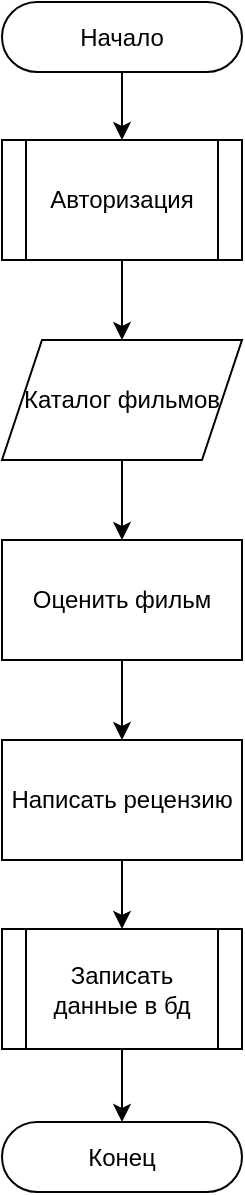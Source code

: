 <mxfile version="24.2.5" type="device">
  <diagram name="Страница — 1" id="BzQkLCXZ8Jo-D1yzisdd">
    <mxGraphModel dx="1194" dy="750" grid="0" gridSize="10" guides="1" tooltips="1" connect="1" arrows="1" fold="1" page="1" pageScale="1" pageWidth="827" pageHeight="1169" math="0" shadow="0">
      <root>
        <mxCell id="0" />
        <mxCell id="1" parent="0" />
        <mxCell id="pK_e13PjdUVbPvAR0TOd-9" value="" style="edgeStyle=orthogonalEdgeStyle;rounded=0;orthogonalLoop=1;jettySize=auto;html=1;" parent="1" source="pK_e13PjdUVbPvAR0TOd-2" target="pK_e13PjdUVbPvAR0TOd-3" edge="1">
          <mxGeometry relative="1" as="geometry" />
        </mxCell>
        <mxCell id="pK_e13PjdUVbPvAR0TOd-2" value="Авторизация" style="shape=process;whiteSpace=wrap;html=1;backgroundOutline=1;" parent="1" vertex="1">
          <mxGeometry x="300" y="130" width="120" height="60" as="geometry" />
        </mxCell>
        <mxCell id="pK_e13PjdUVbPvAR0TOd-10" value="" style="edgeStyle=orthogonalEdgeStyle;rounded=0;orthogonalLoop=1;jettySize=auto;html=1;" parent="1" source="pK_e13PjdUVbPvAR0TOd-3" target="pK_e13PjdUVbPvAR0TOd-5" edge="1">
          <mxGeometry relative="1" as="geometry" />
        </mxCell>
        <mxCell id="pK_e13PjdUVbPvAR0TOd-3" value="Каталог фильмов" style="shape=parallelogram;perimeter=parallelogramPerimeter;whiteSpace=wrap;html=1;fixedSize=1;" parent="1" vertex="1">
          <mxGeometry x="300" y="230" width="120" height="60" as="geometry" />
        </mxCell>
        <mxCell id="G6eAfmYQF7gDn0O1MDxX-7" style="edgeStyle=orthogonalEdgeStyle;rounded=0;orthogonalLoop=1;jettySize=auto;html=1;exitX=0.5;exitY=1;exitDx=0;exitDy=0;entryX=0.5;entryY=0;entryDx=0;entryDy=0;" edge="1" parent="1" source="pK_e13PjdUVbPvAR0TOd-4" target="G6eAfmYQF7gDn0O1MDxX-6">
          <mxGeometry relative="1" as="geometry" />
        </mxCell>
        <mxCell id="pK_e13PjdUVbPvAR0TOd-4" value="Записать данные в бд" style="shape=process;whiteSpace=wrap;html=1;backgroundOutline=1;" parent="1" vertex="1">
          <mxGeometry x="300" y="524.5" width="120" height="60" as="geometry" />
        </mxCell>
        <mxCell id="pK_e13PjdUVbPvAR0TOd-11" value="" style="edgeStyle=orthogonalEdgeStyle;rounded=0;orthogonalLoop=1;jettySize=auto;html=1;" parent="1" source="pK_e13PjdUVbPvAR0TOd-5" target="pK_e13PjdUVbPvAR0TOd-6" edge="1">
          <mxGeometry relative="1" as="geometry" />
        </mxCell>
        <mxCell id="pK_e13PjdUVbPvAR0TOd-5" value="Оценить фильм" style="rounded=0;whiteSpace=wrap;html=1;" parent="1" vertex="1">
          <mxGeometry x="300" y="330" width="120" height="60" as="geometry" />
        </mxCell>
        <mxCell id="pK_e13PjdUVbPvAR0TOd-12" value="" style="edgeStyle=orthogonalEdgeStyle;rounded=0;orthogonalLoop=1;jettySize=auto;html=1;" parent="1" source="pK_e13PjdUVbPvAR0TOd-6" target="pK_e13PjdUVbPvAR0TOd-4" edge="1">
          <mxGeometry relative="1" as="geometry" />
        </mxCell>
        <mxCell id="pK_e13PjdUVbPvAR0TOd-6" value="Написать рецензию" style="rounded=0;whiteSpace=wrap;html=1;" parent="1" vertex="1">
          <mxGeometry x="300" y="430" width="120" height="60" as="geometry" />
        </mxCell>
        <mxCell id="G6eAfmYQF7gDn0O1MDxX-5" style="edgeStyle=orthogonalEdgeStyle;rounded=0;orthogonalLoop=1;jettySize=auto;html=1;exitX=0.5;exitY=1;exitDx=0;exitDy=0;entryX=0.5;entryY=0;entryDx=0;entryDy=0;" edge="1" parent="1" source="G6eAfmYQF7gDn0O1MDxX-4" target="pK_e13PjdUVbPvAR0TOd-2">
          <mxGeometry relative="1" as="geometry" />
        </mxCell>
        <mxCell id="G6eAfmYQF7gDn0O1MDxX-4" value="Начало" style="rounded=1;whiteSpace=wrap;html=1;arcSize=50;" vertex="1" parent="1">
          <mxGeometry x="300" y="61" width="120" height="35" as="geometry" />
        </mxCell>
        <mxCell id="G6eAfmYQF7gDn0O1MDxX-6" value="Конец" style="rounded=1;whiteSpace=wrap;html=1;arcSize=50;" vertex="1" parent="1">
          <mxGeometry x="300" y="621" width="120" height="35" as="geometry" />
        </mxCell>
      </root>
    </mxGraphModel>
  </diagram>
</mxfile>
